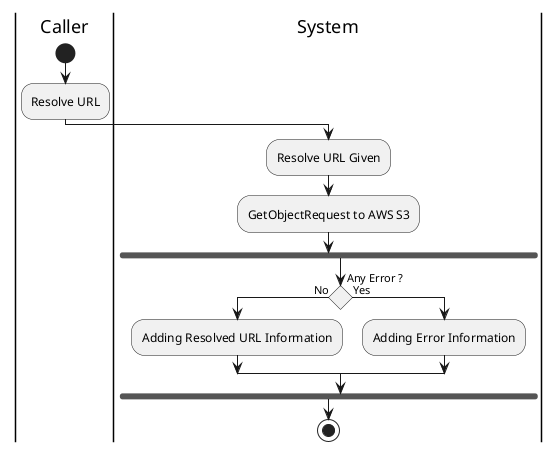@startuml Resolve

skinparam ConditionEndStyle hline
skinparam conditionStyle diamond
skinparam Monochrome true
skinparam Shadowing false

|Caller|
start
:Resolve URL;

|System|
:Resolve URL Given;
:GetObjectRequest to AWS S3;
fork
    if (Any Error ?) then (No)
        :Adding Resolved URL Information;
    else (Yes)
        :Adding Error Information;
    endif
endfork
stop
@enduml